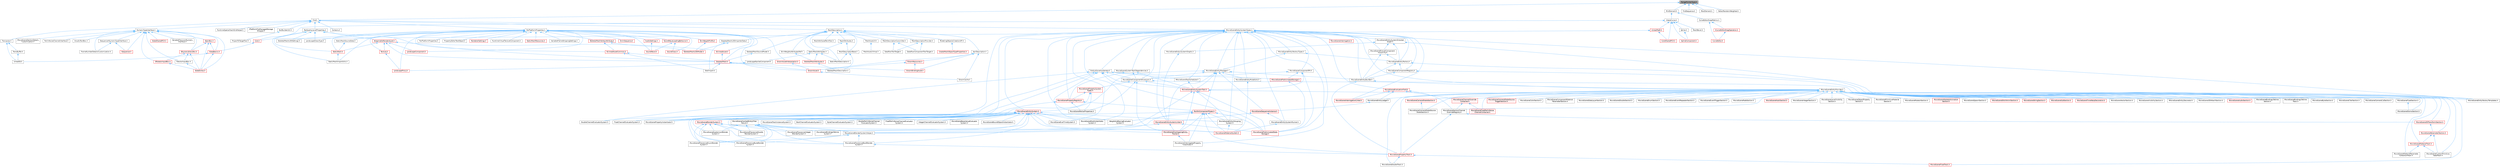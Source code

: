 digraph "RangePointerType.h"
{
 // INTERACTIVE_SVG=YES
 // LATEX_PDF_SIZE
  bgcolor="transparent";
  edge [fontname=Helvetica,fontsize=10,labelfontname=Helvetica,labelfontsize=10];
  node [fontname=Helvetica,fontsize=10,shape=box,height=0.2,width=0.4];
  Node1 [id="Node000001",label="RangePointerType.h",height=0.2,width=0.4,color="gray40", fillcolor="grey60", style="filled", fontcolor="black",tooltip=" "];
  Node1 -> Node2 [id="edge1_Node000001_Node000002",dir="back",color="steelblue1",style="solid",tooltip=" "];
  Node2 [id="Node000002",label="Find.h",height=0.2,width=0.4,color="grey40", fillcolor="white", style="filled",URL="$d2/d28/Algo_2Find_8h.html",tooltip=" "];
  Node2 -> Node3 [id="edge2_Node000002_Node000003",dir="back",color="steelblue1",style="solid",tooltip=" "];
  Node3 [id="Node000003",label="Contains.h",height=0.2,width=0.4,color="grey40", fillcolor="white", style="filled",URL="$d1/d3f/Contains_8h.html",tooltip=" "];
  Node2 -> Node4 [id="edge3_Node000002_Node000004",dir="back",color="steelblue1",style="solid",tooltip=" "];
  Node4 [id="Node000004",label="IPlatformFileManagedStorage\lWrapper.h",height=0.2,width=0.4,color="grey40", fillcolor="white", style="filled",URL="$db/d2e/IPlatformFileManagedStorageWrapper_8h.html",tooltip=" "];
  Node2 -> Node5 [id="edge4_Node000002_Node000005",dir="back",color="steelblue1",style="solid",tooltip=" "];
  Node5 [id="Node000005",label="MeshDescription.h",height=0.2,width=0.4,color="grey40", fillcolor="white", style="filled",URL="$d5/d91/MeshDescription_8h.html",tooltip=" "];
  Node5 -> Node6 [id="edge5_Node000005_Node000006",dir="back",color="steelblue1",style="solid",tooltip=" "];
  Node6 [id="Node000006",label="HairDescription.h",height=0.2,width=0.4,color="grey40", fillcolor="white", style="filled",URL="$df/d27/HairDescription_8h.html",tooltip=" "];
  Node6 -> Node7 [id="edge6_Node000006_Node000007",dir="back",color="steelblue1",style="solid",tooltip=" "];
  Node7 [id="Node000007",label="GroomAsset.h",height=0.2,width=0.4,color="red", fillcolor="#FFF0F0", style="filled",URL="$d8/df1/GroomAsset_8h.html",tooltip=" "];
  Node7 -> Node8 [id="edge7_Node000007_Node000008",dir="back",color="steelblue1",style="solid",tooltip=" "];
  Node8 [id="Node000008",label="GroomCache.h",height=0.2,width=0.4,color="grey40", fillcolor="white", style="filled",URL="$d7/d6e/GroomCache_8h.html",tooltip=" "];
  Node6 -> Node14 [id="edge8_Node000006_Node000014",dir="back",color="steelblue1",style="solid",tooltip=" "];
  Node14 [id="Node000014",label="GroomBindingAsset.h",height=0.2,width=0.4,color="red", fillcolor="#FFF0F0", style="filled",URL="$de/d26/GroomBindingAsset_8h.html",tooltip=" "];
  Node6 -> Node8 [id="edge9_Node000006_Node000008",dir="back",color="steelblue1",style="solid",tooltip=" "];
  Node6 -> Node18 [id="edge10_Node000006_Node000018",dir="back",color="steelblue1",style="solid",tooltip=" "];
  Node18 [id="Node000018",label="GroomResources.h",height=0.2,width=0.4,color="red", fillcolor="#FFF0F0", style="filled",URL="$d0/d70/GroomResources_8h.html",tooltip=" "];
  Node18 -> Node7 [id="edge11_Node000018_Node000007",dir="back",color="steelblue1",style="solid",tooltip=" "];
  Node18 -> Node14 [id="edge12_Node000018_Node000014",dir="back",color="steelblue1",style="solid",tooltip=" "];
  Node5 -> Node20 [id="edge13_Node000005_Node000020",dir="back",color="steelblue1",style="solid",tooltip=" "];
  Node20 [id="Node000020",label="MeshAttributePaintTool.h",height=0.2,width=0.4,color="grey40", fillcolor="white", style="filled",URL="$d3/d29/MeshAttributePaintTool_8h.html",tooltip=" "];
  Node5 -> Node21 [id="edge14_Node000005_Node000021",dir="back",color="steelblue1",style="solid",tooltip=" "];
  Node21 [id="Node000021",label="MeshAttributes.h",height=0.2,width=0.4,color="grey40", fillcolor="white", style="filled",URL="$d8/d64/MeshAttributes_8h.html",tooltip=" "];
  Node21 -> Node22 [id="edge15_Node000021_Node000022",dir="back",color="steelblue1",style="solid",tooltip=" "];
  Node22 [id="Node000022",label="MeshDescriptionBase.h",height=0.2,width=0.4,color="grey40", fillcolor="white", style="filled",URL="$d3/d3c/MeshDescriptionBase_8h.html",tooltip=" "];
  Node22 -> Node23 [id="edge16_Node000022_Node000023",dir="back",color="steelblue1",style="solid",tooltip=" "];
  Node23 [id="Node000023",label="SkeletalMeshDescription.h",height=0.2,width=0.4,color="grey40", fillcolor="white", style="filled",URL="$d3/d6a/SkeletalMeshDescription_8h.html",tooltip=" "];
  Node22 -> Node24 [id="edge17_Node000022_Node000024",dir="back",color="steelblue1",style="solid",tooltip=" "];
  Node24 [id="Node000024",label="StaticMeshDescription.h",height=0.2,width=0.4,color="grey40", fillcolor="white", style="filled",URL="$d5/d71/StaticMeshDescription_8h.html",tooltip=" "];
  Node21 -> Node25 [id="edge18_Node000021_Node000025",dir="back",color="steelblue1",style="solid",tooltip=" "];
  Node25 [id="Node000025",label="StaticMeshAttributes.h",height=0.2,width=0.4,color="grey40", fillcolor="white", style="filled",URL="$dd/db4/StaticMeshAttributes_8h.html",tooltip=" "];
  Node25 -> Node26 [id="edge19_Node000025_Node000026",dir="back",color="steelblue1",style="solid",tooltip=" "];
  Node26 [id="Node000026",label="LandscapeNaniteComponent.h",height=0.2,width=0.4,color="grey40", fillcolor="white", style="filled",URL="$d0/de5/LandscapeNaniteComponent_8h.html",tooltip=" "];
  Node26 -> Node27 [id="edge20_Node000026_Node000027",dir="back",color="steelblue1",style="solid",tooltip=" "];
  Node27 [id="Node000027",label="LandscapeProxy.h",height=0.2,width=0.4,color="red", fillcolor="#FFF0F0", style="filled",URL="$db/dae/LandscapeProxy_8h.html",tooltip=" "];
  Node25 -> Node37 [id="edge21_Node000025_Node000037",dir="back",color="steelblue1",style="solid",tooltip=" "];
  Node37 [id="Node000037",label="SkeletalMeshAttributes.h",height=0.2,width=0.4,color="red", fillcolor="#FFF0F0", style="filled",URL="$df/d3f/SkeletalMeshAttributes_8h.html",tooltip=" "];
  Node37 -> Node23 [id="edge22_Node000037_Node000023",dir="back",color="steelblue1",style="solid",tooltip=" "];
  Node25 -> Node24 [id="edge23_Node000025_Node000024",dir="back",color="steelblue1",style="solid",tooltip=" "];
  Node5 -> Node40 [id="edge24_Node000005_Node000040",dir="back",color="steelblue1",style="solid",tooltip=" "];
  Node40 [id="Node000040",label="MeshAutoUV.h",height=0.2,width=0.4,color="grey40", fillcolor="white", style="filled",URL="$d4/db4/MeshAutoUV_8h.html",tooltip=" "];
  Node40 -> Node41 [id="edge25_Node000040_Node000041",dir="back",color="steelblue1",style="solid",tooltip=" "];
  Node41 [id="Node000041",label="MeshAutoUVImpl.h",height=0.2,width=0.4,color="grey40", fillcolor="white", style="filled",URL="$d2/ddc/MeshAutoUVImpl_8h.html",tooltip=" "];
  Node5 -> Node22 [id="edge26_Node000005_Node000022",dir="back",color="steelblue1",style="solid",tooltip=" "];
  Node5 -> Node42 [id="edge27_Node000005_Node000042",dir="back",color="steelblue1",style="solid",tooltip=" "];
  Node42 [id="Node000042",label="MeshDescriptionCommitter.h",height=0.2,width=0.4,color="grey40", fillcolor="white", style="filled",URL="$d0/dae/MeshDescriptionCommitter_8h.html",tooltip=" "];
  Node42 -> Node43 [id="edge28_Node000042_Node000043",dir="back",color="steelblue1",style="solid",tooltip=" "];
  Node43 [id="Node000043",label="DataflowComponentToolTarget.h",height=0.2,width=0.4,color="grey40", fillcolor="white", style="filled",URL="$d4/de8/DataflowComponentToolTarget_8h.html",tooltip=" "];
  Node42 -> Node44 [id="edge29_Node000042_Node000044",dir="back",color="steelblue1",style="solid",tooltip=" "];
  Node44 [id="Node000044",label="DataflowToolTarget.h",height=0.2,width=0.4,color="grey40", fillcolor="white", style="filled",URL="$d3/dd6/DataflowToolTarget_8h.html",tooltip=" "];
  Node5 -> Node45 [id="edge30_Node000005_Node000045",dir="back",color="steelblue1",style="solid",tooltip=" "];
  Node45 [id="Node000045",label="MeshDescriptionProvider.h",height=0.2,width=0.4,color="grey40", fillcolor="white", style="filled",URL="$da/db2/MeshDescriptionProvider_8h.html",tooltip=" "];
  Node45 -> Node43 [id="edge31_Node000045_Node000043",dir="back",color="steelblue1",style="solid",tooltip=" "];
  Node45 -> Node44 [id="edge32_Node000045_Node000044",dir="back",color="steelblue1",style="solid",tooltip=" "];
  Node5 -> Node46 [id="edge33_Node000005_Node000046",dir="back",color="steelblue1",style="solid",tooltip=" "];
  Node46 [id="Node000046",label="ModelingObjectsCreationAPI.h",height=0.2,width=0.4,color="grey40", fillcolor="white", style="filled",URL="$df/d4c/ModelingObjectsCreationAPI_8h.html",tooltip=" "];
  Node46 -> Node47 [id="edge34_Node000046_Node000047",dir="back",color="steelblue1",style="solid",tooltip=" "];
  Node47 [id="Node000047",label="CreateMeshObjectTypeProperties.h",height=0.2,width=0.4,color="red", fillcolor="#FFF0F0", style="filled",URL="$d9/d04/CreateMeshObjectTypeProperties_8h.html",tooltip=" "];
  Node5 -> Node69 [id="edge35_Node000005_Node000069",dir="back",color="steelblue1",style="solid",tooltip=" "];
  Node69 [id="Node000069",label="SkeletalMeshLODImporterData.h",height=0.2,width=0.4,color="grey40", fillcolor="white", style="filled",URL="$de/dc6/SkeletalMeshLODImporterData_8h.html",tooltip=" "];
  Node69 -> Node70 [id="edge36_Node000069_Node000070",dir="back",color="steelblue1",style="solid",tooltip=" "];
  Node70 [id="Node000070",label="SkelImport.h",height=0.2,width=0.4,color="grey40", fillcolor="white", style="filled",URL="$d2/d8b/SkelImport_8h.html",tooltip=" "];
  Node69 -> Node71 [id="edge37_Node000069_Node000071",dir="back",color="steelblue1",style="solid",tooltip=" "];
  Node71 [id="Node000071",label="SkeletalMeshLODModel.h",height=0.2,width=0.4,color="red", fillcolor="#FFF0F0", style="filled",URL="$d2/d34/SkeletalMeshLODModel_8h.html",tooltip=" "];
  Node5 -> Node73 [id="edge38_Node000005_Node000073",dir="back",color="steelblue1",style="solid",tooltip=" "];
  Node73 [id="Node000073",label="SkeletalMeshSourceModel.h",height=0.2,width=0.4,color="grey40", fillcolor="white", style="filled",URL="$d0/dc6/SkeletalMeshSourceModel_8h.html",tooltip=" "];
  Node73 -> Node74 [id="edge39_Node000073_Node000074",dir="back",color="steelblue1",style="solid",tooltip=" "];
  Node74 [id="Node000074",label="SkeletalMesh.h",height=0.2,width=0.4,color="red", fillcolor="#FFF0F0", style="filled",URL="$d6/de7/SkeletalMesh_8h.html",tooltip=" "];
  Node74 -> Node7 [id="edge40_Node000074_Node000007",dir="back",color="steelblue1",style="solid",tooltip=" "];
  Node74 -> Node14 [id="edge41_Node000074_Node000014",dir="back",color="steelblue1",style="solid",tooltip=" "];
  Node74 -> Node70 [id="edge42_Node000074_Node000070",dir="back",color="steelblue1",style="solid",tooltip=" "];
  Node5 -> Node106 [id="edge43_Node000005_Node000106",dir="back",color="steelblue1",style="solid",tooltip=" "];
  Node106 [id="Node000106",label="SkinWeightsAttributesRef.h",height=0.2,width=0.4,color="grey40", fillcolor="white", style="filled",URL="$d8/dc2/SkinWeightsAttributesRef_8h.html",tooltip=" "];
  Node106 -> Node37 [id="edge44_Node000106_Node000037",dir="back",color="steelblue1",style="solid",tooltip=" "];
  Node5 -> Node25 [id="edge45_Node000005_Node000025",dir="back",color="steelblue1",style="solid",tooltip=" "];
  Node5 -> Node24 [id="edge46_Node000005_Node000024",dir="back",color="steelblue1",style="solid",tooltip=" "];
  Node2 -> Node107 [id="edge47_Node000002_Node000107",dir="back",color="steelblue1",style="solid",tooltip=" "];
  Node107 [id="Node000107",label="MovieSceneEntitySystemTypes.h",height=0.2,width=0.4,color="grey40", fillcolor="white", style="filled",URL="$da/d32/MovieSceneEntitySystemTypes_8h.html",tooltip=" "];
  Node107 -> Node108 [id="edge48_Node000107_Node000108",dir="back",color="steelblue1",style="solid",tooltip=" "];
  Node108 [id="Node000108",label="EntityAllocationIterator.h",height=0.2,width=0.4,color="grey40", fillcolor="white", style="filled",URL="$d8/d9c/EntityAllocationIterator_8h.html",tooltip=" "];
  Node108 -> Node109 [id="edge49_Node000108_Node000109",dir="back",color="steelblue1",style="solid",tooltip=" "];
  Node109 [id="Node000109",label="DoubleChannelEvaluatorSystem.h",height=0.2,width=0.4,color="grey40", fillcolor="white", style="filled",URL="$d8/d79/DoubleChannelEvaluatorSystem_8h.html",tooltip=" "];
  Node108 -> Node110 [id="edge50_Node000108_Node000110",dir="back",color="steelblue1",style="solid",tooltip=" "];
  Node110 [id="Node000110",label="FloatChannelEvaluatorSystem.h",height=0.2,width=0.4,color="grey40", fillcolor="white", style="filled",URL="$db/dba/FloatChannelEvaluatorSystem_8h.html",tooltip=" "];
  Node108 -> Node111 [id="edge51_Node000108_Node000111",dir="back",color="steelblue1",style="solid",tooltip=" "];
  Node111 [id="Node000111",label="IMovieScenePreAnimatedStorage.h",height=0.2,width=0.4,color="red", fillcolor="#FFF0F0", style="filled",URL="$db/d73/IMovieScenePreAnimatedStorage_8h.html",tooltip=" "];
  Node111 -> Node164 [id="edge52_Node000111_Node000164",dir="back",color="steelblue1",style="solid",tooltip=" "];
  Node164 [id="Node000164",label="MovieScenePreAnimatedState\lStorage.h",height=0.2,width=0.4,color="red", fillcolor="#FFF0F0", style="filled",URL="$db/d56/MovieScenePreAnimatedStateStorage_8h.html",tooltip=" "];
  Node108 -> Node209 [id="edge53_Node000108_Node000209",dir="back",color="steelblue1",style="solid",tooltip=" "];
  Node209 [id="Node000209",label="IMovieSceneTaskScheduler.h",height=0.2,width=0.4,color="grey40", fillcolor="white", style="filled",URL="$df/d36/IMovieSceneTaskScheduler_8h.html",tooltip=" "];
  Node209 -> Node210 [id="edge54_Node000209_Node000210",dir="back",color="steelblue1",style="solid",tooltip=" "];
  Node210 [id="Node000210",label="MovieSceneEntitySystemTask.h",height=0.2,width=0.4,color="red", fillcolor="#FFF0F0", style="filled",URL="$d5/dcb/MovieSceneEntitySystemTask_8h.html",tooltip=" "];
  Node210 -> Node126 [id="edge55_Node000210_Node000126",dir="back",color="steelblue1",style="solid",tooltip=" "];
  Node126 [id="Node000126",label="MovieSceneBlenderSystemHelper.h",height=0.2,width=0.4,color="grey40", fillcolor="white", style="filled",URL="$d5/d47/MovieSceneBlenderSystemHelper_8h.html",tooltip=" "];
  Node126 -> Node127 [id="edge56_Node000126_Node000127",dir="back",color="steelblue1",style="solid",tooltip=" "];
  Node127 [id="Node000127",label="MovieScenePiecewiseBoolBlender\lSystem.h",height=0.2,width=0.4,color="grey40", fillcolor="white", style="filled",URL="$d7/d27/MovieScenePiecewiseBoolBlenderSystem_8h.html",tooltip=" "];
  Node127 -> Node128 [id="edge57_Node000127_Node000128",dir="back",color="steelblue1",style="solid",tooltip=" "];
  Node128 [id="Node000128",label="MovieScenePropertyTrack.h",height=0.2,width=0.4,color="red", fillcolor="#FFF0F0", style="filled",URL="$da/d0c/MovieScenePropertyTrack_8h.html",tooltip=" "];
  Node128 -> Node137 [id="edge58_Node000128_Node000137",dir="back",color="steelblue1",style="solid",tooltip=" "];
  Node137 [id="Node000137",label="MovieSceneDoubleTrack.h",height=0.2,width=0.4,color="grey40", fillcolor="white", style="filled",URL="$de/d31/MovieSceneDoubleTrack_8h.html",tooltip=" "];
  Node128 -> Node140 [id="edge59_Node000128_Node000140",dir="back",color="steelblue1",style="solid",tooltip=" "];
  Node140 [id="Node000140",label="MovieSceneFloatTrack.h",height=0.2,width=0.4,color="red", fillcolor="#FFF0F0", style="filled",URL="$dc/d88/MovieSceneFloatTrack_8h.html",tooltip=" "];
  Node126 -> Node155 [id="edge60_Node000126_Node000155",dir="back",color="steelblue1",style="solid",tooltip=" "];
  Node155 [id="Node000155",label="MovieScenePiecewiseByteBlender\lSystem.h",height=0.2,width=0.4,color="grey40", fillcolor="white", style="filled",URL="$d7/dde/MovieScenePiecewiseByteBlenderSystem_8h.html",tooltip=" "];
  Node126 -> Node156 [id="edge61_Node000126_Node000156",dir="back",color="steelblue1",style="solid",tooltip=" "];
  Node156 [id="Node000156",label="MovieScenePiecewiseEnumBlender\lSystem.h",height=0.2,width=0.4,color="grey40", fillcolor="white", style="filled",URL="$d4/dfe/MovieScenePiecewiseEnumBlenderSystem_8h.html",tooltip=" "];
  Node210 -> Node211 [id="edge62_Node000210_Node000211",dir="back",color="steelblue1",style="solid",tooltip=" "];
  Node211 [id="Node000211",label="MovieSceneEntityFactoryTemplates.h",height=0.2,width=0.4,color="grey40", fillcolor="white", style="filled",URL="$de/df8/MovieSceneEntityFactoryTemplates_8h.html",tooltip=" "];
  Node210 -> Node212 [id="edge63_Node000210_Node000212",dir="back",color="steelblue1",style="solid",tooltip=" "];
  Node212 [id="Node000212",label="MovieSceneEntityGrouping\lSystem.h",height=0.2,width=0.4,color="grey40", fillcolor="white", style="filled",URL="$d6/dce/MovieSceneEntityGroupingSystem_8h.html",tooltip=" "];
  Node212 -> Node114 [id="edge64_Node000212_Node000114",dir="back",color="steelblue1",style="solid",tooltip=" "];
  Node114 [id="Node000114",label="MovieSceneMaterialSystem.h",height=0.2,width=0.4,color="red", fillcolor="#FFF0F0", style="filled",URL="$d2/d2f/MovieSceneMaterialSystem_8h.html",tooltip=" "];
  Node210 -> Node159 [id="edge65_Node000210_Node000159",dir="back",color="steelblue1",style="solid",tooltip=" "];
  Node159 [id="Node000159",label="MovieSceneOverlappingEntity\lTracker.h",height=0.2,width=0.4,color="red", fillcolor="#FFF0F0", style="filled",URL="$db/d41/MovieSceneOverlappingEntityTracker_8h.html",tooltip=" "];
  Node159 -> Node122 [id="edge66_Node000159_Node000122",dir="back",color="steelblue1",style="solid",tooltip=" "];
  Node122 [id="Node000122",label="MovieSceneInterrogatedProperty\lInstantiator.h",height=0.2,width=0.4,color="grey40", fillcolor="white", style="filled",URL="$df/d43/MovieSceneInterrogatedPropertyInstantiator_8h.html",tooltip=" "];
  Node210 -> Node164 [id="edge67_Node000210_Node000164",dir="back",color="steelblue1",style="solid",tooltip=" "];
  Node108 -> Node213 [id="edge68_Node000108_Node000213",dir="back",color="steelblue1",style="solid",tooltip=" "];
  Node213 [id="Node000213",label="MovieSceneComponentAccessors.h",height=0.2,width=0.4,color="grey40", fillcolor="white", style="filled",URL="$db/d67/MovieSceneComponentAccessors_8h.html",tooltip=" "];
  Node213 -> Node211 [id="edge69_Node000213_Node000211",dir="back",color="steelblue1",style="solid",tooltip=" "];
  Node213 -> Node210 [id="edge70_Node000213_Node000210",dir="back",color="steelblue1",style="solid",tooltip=" "];
  Node213 -> Node159 [id="edge71_Node000213_Node000159",dir="back",color="steelblue1",style="solid",tooltip=" "];
  Node213 -> Node214 [id="edge72_Node000213_Node000214",dir="back",color="steelblue1",style="solid",tooltip=" "];
  Node214 [id="Node000214",label="MovieScenePartialProperties.h",height=0.2,width=0.4,color="grey40", fillcolor="white", style="filled",URL="$d8/d3c/MovieScenePartialProperties_8h.html",tooltip=" "];
  Node213 -> Node215 [id="edge73_Node000213_Node000215",dir="back",color="steelblue1",style="solid",tooltip=" "];
  Node215 [id="Node000215",label="MovieScenePropertySystem\lTypes.h",height=0.2,width=0.4,color="red", fillcolor="#FFF0F0", style="filled",URL="$d2/d09/MovieScenePropertySystemTypes_8h.html",tooltip=" "];
  Node215 -> Node214 [id="edge74_Node000215_Node000214",dir="back",color="steelblue1",style="solid",tooltip=" "];
  Node215 -> Node228 [id="edge75_Node000215_Node000228",dir="back",color="steelblue1",style="solid",tooltip=" "];
  Node228 [id="Node000228",label="MovieScenePropertyRegistry.h",height=0.2,width=0.4,color="red", fillcolor="#FFF0F0", style="filled",URL="$da/d00/MovieScenePropertyRegistry_8h.html",tooltip=" "];
  Node228 -> Node217 [id="edge76_Node000228_Node000217",dir="back",color="steelblue1",style="solid",tooltip=" "];
  Node217 [id="Node000217",label="BuiltInComponentTypes.h",height=0.2,width=0.4,color="red", fillcolor="#FFF0F0", style="filled",URL="$dc/d94/BuiltInComponentTypes_8h.html",tooltip=" "];
  Node217 -> Node126 [id="edge77_Node000217_Node000126",dir="back",color="steelblue1",style="solid",tooltip=" "];
  Node217 -> Node212 [id="edge78_Node000217_Node000212",dir="back",color="steelblue1",style="solid",tooltip=" "];
  Node217 -> Node122 [id="edge79_Node000217_Node000122",dir="back",color="steelblue1",style="solid",tooltip=" "];
  Node217 -> Node114 [id="edge80_Node000217_Node000114",dir="back",color="steelblue1",style="solid",tooltip=" "];
  Node217 -> Node159 [id="edge81_Node000217_Node000159",dir="back",color="steelblue1",style="solid",tooltip=" "];
  Node217 -> Node164 [id="edge82_Node000217_Node000164",dir="back",color="steelblue1",style="solid",tooltip=" "];
  Node217 -> Node123 [id="edge83_Node000217_Node000123",dir="back",color="steelblue1",style="solid",tooltip=" "];
  Node123 [id="Node000123",label="MovieScenePropertyInstantiator.h",height=0.2,width=0.4,color="grey40", fillcolor="white", style="filled",URL="$d2/ddc/MovieScenePropertyInstantiator_8h.html",tooltip=" "];
  Node217 -> Node128 [id="edge84_Node000217_Node000128",dir="back",color="steelblue1",style="solid",tooltip=" "];
  Node217 -> Node227 [id="edge85_Node000217_Node000227",dir="back",color="steelblue1",style="solid",tooltip=" "];
  Node227 [id="Node000227",label="WeightAndEasingEvaluator\lSystem.h",height=0.2,width=0.4,color="grey40", fillcolor="white", style="filled",URL="$d0/d06/WeightAndEasingEvaluatorSystem_8h.html",tooltip=" "];
  Node228 -> Node214 [id="edge86_Node000228_Node000214",dir="back",color="steelblue1",style="solid",tooltip=" "];
  Node228 -> Node123 [id="edge87_Node000228_Node000123",dir="back",color="steelblue1",style="solid",tooltip=" "];
  Node215 -> Node231 [id="edge88_Node000215_Node000231",dir="back",color="steelblue1",style="solid",tooltip=" "];
  Node231 [id="Node000231",label="MovieSceneTrackInstanceSystem.h",height=0.2,width=0.4,color="grey40", fillcolor="white", style="filled",URL="$d4/db7/MovieSceneTrackInstanceSystem_8h.html",tooltip=" "];
  Node108 -> Node210 [id="edge89_Node000108_Node000210",dir="back",color="steelblue1",style="solid",tooltip=" "];
  Node108 -> Node164 [id="edge90_Node000108_Node000164",dir="back",color="steelblue1",style="solid",tooltip=" "];
  Node108 -> Node123 [id="edge91_Node000108_Node000123",dir="back",color="steelblue1",style="solid",tooltip=" "];
  Node108 -> Node227 [id="edge92_Node000108_Node000227",dir="back",color="steelblue1",style="solid",tooltip=" "];
  Node107 -> Node232 [id="edge93_Node000107_Node000232",dir="back",color="steelblue1",style="solid",tooltip=" "];
  Node232 [id="Node000232",label="IMovieSceneEntityProvider.h",height=0.2,width=0.4,color="grey40", fillcolor="white", style="filled",URL="$dc/de1/IMovieSceneEntityProvider_8h.html",tooltip=" "];
  Node232 -> Node233 [id="edge94_Node000232_Node000233",dir="back",color="steelblue1",style="solid",tooltip=" "];
  Node233 [id="Node000233",label="IMovieSceneEntityDecorator.h",height=0.2,width=0.4,color="grey40", fillcolor="white", style="filled",URL="$da/d36/IMovieSceneEntityDecorator_8h.html",tooltip=" "];
  Node232 -> Node234 [id="edge95_Node000232_Node000234",dir="back",color="steelblue1",style="solid",tooltip=" "];
  Node234 [id="Node000234",label="MovieScene3DAttachSection.h",height=0.2,width=0.4,color="grey40", fillcolor="white", style="filled",URL="$d4/db3/MovieScene3DAttachSection_8h.html",tooltip=" "];
  Node232 -> Node235 [id="edge96_Node000232_Node000235",dir="back",color="steelblue1",style="solid",tooltip=" "];
  Node235 [id="Node000235",label="MovieScene3DTransformSection.h",height=0.2,width=0.4,color="red", fillcolor="#FFF0F0", style="filled",URL="$de/dab/MovieScene3DTransformSection_8h.html",tooltip=" "];
  Node235 -> Node260 [id="edge97_Node000235_Node000260",dir="back",color="steelblue1",style="solid",tooltip=" "];
  Node260 [id="Node000260",label="MovieSceneParameterSection.h",height=0.2,width=0.4,color="red", fillcolor="#FFF0F0", style="filled",URL="$de/d65/MovieSceneParameterSection_8h.html",tooltip=" "];
  Node260 -> Node262 [id="edge98_Node000260_Node000262",dir="back",color="steelblue1",style="solid",tooltip=" "];
  Node262 [id="Node000262",label="MovieSceneCustomPrimitive\lDataTrack.h",height=0.2,width=0.4,color="grey40", fillcolor="white", style="filled",URL="$db/d39/MovieSceneCustomPrimitiveDataTrack_8h.html",tooltip=" "];
  Node260 -> Node263 [id="edge99_Node000260_Node000263",dir="back",color="steelblue1",style="solid",tooltip=" "];
  Node263 [id="Node000263",label="MovieSceneMaterialTrack.h",height=0.2,width=0.4,color="red", fillcolor="#FFF0F0", style="filled",URL="$d8/d92/MovieSceneMaterialTrack_8h.html",tooltip=" "];
  Node263 -> Node262 [id="edge100_Node000263_Node000262",dir="back",color="steelblue1",style="solid",tooltip=" "];
  Node263 -> Node264 [id="edge101_Node000263_Node000264",dir="back",color="steelblue1",style="solid",tooltip=" "];
  Node264 [id="Node000264",label="MovieSceneMaterialParameter\lCollectionTrack.h",height=0.2,width=0.4,color="grey40", fillcolor="white", style="filled",URL="$d7/dc8/MovieSceneMaterialParameterCollectionTrack_8h.html",tooltip=" "];
  Node232 -> Node265 [id="edge102_Node000232_Node000265",dir="back",color="steelblue1",style="solid",tooltip=" "];
  Node265 [id="Node000265",label="MovieSceneAudioSection.h",height=0.2,width=0.4,color="red", fillcolor="#FFF0F0", style="filled",URL="$da/d5f/MovieSceneAudioSection_8h.html",tooltip=" "];
  Node232 -> Node273 [id="edge103_Node000232_Node000273",dir="back",color="steelblue1",style="solid",tooltip=" "];
  Node273 [id="Node000273",label="MovieSceneBindingLifetime\lSection.h",height=0.2,width=0.4,color="grey40", fillcolor="white", style="filled",URL="$da/d3d/MovieSceneBindingLifetimeSection_8h.html",tooltip=" "];
  Node232 -> Node274 [id="edge104_Node000232_Node000274",dir="back",color="steelblue1",style="solid",tooltip=" "];
  Node274 [id="Node000274",label="MovieSceneBindingLifetime\lTrack.h",height=0.2,width=0.4,color="grey40", fillcolor="white", style="filled",URL="$d8/d77/MovieSceneBindingLifetimeTrack_8h.html",tooltip=" "];
  Node232 -> Node275 [id="edge105_Node000232_Node000275",dir="back",color="steelblue1",style="solid",tooltip=" "];
  Node275 [id="Node000275",label="MovieSceneByteSection.h",height=0.2,width=0.4,color="grey40", fillcolor="white", style="filled",URL="$da/dd4/MovieSceneByteSection_8h.html",tooltip=" "];
  Node232 -> Node276 [id="edge106_Node000232_Node000276",dir="back",color="steelblue1",style="solid",tooltip=" "];
  Node276 [id="Node000276",label="MovieSceneCVarSection.h",height=0.2,width=0.4,color="grey40", fillcolor="white", style="filled",URL="$da/de6/MovieSceneCVarSection_8h.html",tooltip=" "];
  Node232 -> Node277 [id="edge107_Node000232_Node000277",dir="back",color="steelblue1",style="solid",tooltip=" "];
  Node277 [id="Node000277",label="MovieSceneCameraCutSection.h",height=0.2,width=0.4,color="grey40", fillcolor="white", style="filled",URL="$d8/d5f/MovieSceneCameraCutSection_8h.html",tooltip=" "];
  Node232 -> Node278 [id="edge108_Node000232_Node000278",dir="back",color="steelblue1",style="solid",tooltip=" "];
  Node278 [id="Node000278",label="MovieSceneCameraShakeSection.h",height=0.2,width=0.4,color="red", fillcolor="#FFF0F0", style="filled",URL="$df/d10/MovieSceneCameraShakeSection_8h.html",tooltip=" "];
  Node278 -> Node279 [id="edge109_Node000278_Node000279",dir="back",color="steelblue1",style="solid",tooltip=" "];
  Node279 [id="Node000279",label="MovieSceneCameraShakeSource\lShakeSection.h",height=0.2,width=0.4,color="grey40", fillcolor="white", style="filled",URL="$d1/d24/MovieSceneCameraShakeSourceShakeSection_8h.html",tooltip=" "];
  Node232 -> Node279 [id="edge110_Node000232_Node000279",dir="back",color="steelblue1",style="solid",tooltip=" "];
  Node232 -> Node280 [id="edge111_Node000232_Node000280",dir="back",color="steelblue1",style="solid",tooltip=" "];
  Node280 [id="Node000280",label="MovieSceneCameraShakeSource\lTriggerSection.h",height=0.2,width=0.4,color="red", fillcolor="#FFF0F0", style="filled",URL="$d3/d5f/MovieSceneCameraShakeSourceTriggerSection_8h.html",tooltip=" "];
  Node232 -> Node281 [id="edge112_Node000232_Node000281",dir="back",color="steelblue1",style="solid",tooltip=" "];
  Node281 [id="Node000281",label="MovieSceneChannelOverride\lContainer.h",height=0.2,width=0.4,color="red", fillcolor="#FFF0F0", style="filled",URL="$d1/dd2/MovieSceneChannelOverrideContainer_8h.html",tooltip=" "];
  Node281 -> Node224 [id="edge113_Node000281_Node000224",dir="back",color="steelblue1",style="solid",tooltip=" "];
  Node224 [id="Node000224",label="MovieSceneFloatPerlinNoise\lChannelContainer.h",height=0.2,width=0.4,color="red", fillcolor="#FFF0F0", style="filled",URL="$d6/dcb/MovieSceneFloatPerlinNoiseChannelContainer_8h.html",tooltip=" "];
  Node281 -> Node284 [id="edge114_Node000281_Node000284",dir="back",color="steelblue1",style="solid",tooltip=" "];
  Node284 [id="Node000284",label="MovieSceneSectionChannel\lOverrideRegistry.h",height=0.2,width=0.4,color="grey40", fillcolor="white", style="filled",URL="$d0/d33/MovieSceneSectionChannelOverrideRegistry_8h.html",tooltip=" "];
  Node284 -> Node235 [id="edge115_Node000284_Node000235",dir="back",color="steelblue1",style="solid",tooltip=" "];
  Node284 -> Node128 [id="edge116_Node000284_Node000128",dir="back",color="steelblue1",style="solid",tooltip=" "];
  Node232 -> Node285 [id="edge117_Node000232_Node000285",dir="back",color="steelblue1",style="solid",tooltip=" "];
  Node285 [id="Node000285",label="MovieSceneColorSection.h",height=0.2,width=0.4,color="grey40", fillcolor="white", style="filled",URL="$dd/dd4/MovieSceneColorSection_8h.html",tooltip=" "];
  Node232 -> Node286 [id="edge118_Node000232_Node000286",dir="back",color="steelblue1",style="solid",tooltip=" "];
  Node286 [id="Node000286",label="MovieSceneComponentMaterial\lParameterSection.h",height=0.2,width=0.4,color="grey40", fillcolor="white", style="filled",URL="$dd/d3d/MovieSceneComponentMaterialParameterSection_8h.html",tooltip=" "];
  Node232 -> Node262 [id="edge119_Node000232_Node000262",dir="back",color="steelblue1",style="solid",tooltip=" "];
  Node232 -> Node287 [id="edge120_Node000232_Node000287",dir="back",color="steelblue1",style="solid",tooltip=" "];
  Node287 [id="Node000287",label="MovieSceneDataLayerSection.h",height=0.2,width=0.4,color="grey40", fillcolor="white", style="filled",URL="$d9/d30/MovieSceneDataLayerSection_8h.html",tooltip=" "];
  Node232 -> Node288 [id="edge121_Node000232_Node000288",dir="back",color="steelblue1",style="solid",tooltip=" "];
  Node288 [id="Node000288",label="MovieSceneDoubleSection.h",height=0.2,width=0.4,color="grey40", fillcolor="white", style="filled",URL="$d3/df4/MovieSceneDoubleSection_8h.html",tooltip=" "];
  Node232 -> Node137 [id="edge122_Node000232_Node000137",dir="back",color="steelblue1",style="solid",tooltip=" "];
  Node232 -> Node289 [id="edge123_Node000232_Node000289",dir="back",color="steelblue1",style="solid",tooltip=" "];
  Node289 [id="Node000289",label="MovieSceneEntityLedger.h",height=0.2,width=0.4,color="grey40", fillcolor="white", style="filled",URL="$d6/d4e/MovieSceneEntityLedger_8h.html",tooltip=" "];
  Node289 -> Node290 [id="edge124_Node000289_Node000290",dir="back",color="steelblue1",style="solid",tooltip=" "];
  Node290 [id="Node000290",label="MovieSceneSequenceInstance.h",height=0.2,width=0.4,color="red", fillcolor="#FFF0F0", style="filled",URL="$d1/d07/MovieSceneSequenceInstance_8h.html",tooltip=" "];
  Node290 -> Node125 [id="edge125_Node000290_Node000125",dir="back",color="steelblue1",style="solid",tooltip=" "];
  Node125 [id="Node000125",label="MovieSceneEntitySystemLinker.h",height=0.2,width=0.4,color="red", fillcolor="#FFF0F0", style="filled",URL="$d9/d16/MovieSceneEntitySystemLinker_8h.html",tooltip=" "];
  Node125 -> Node126 [id="edge126_Node000125_Node000126",dir="back",color="steelblue1",style="solid",tooltip=" "];
  Node125 -> Node159 [id="edge127_Node000125_Node000159",dir="back",color="steelblue1",style="solid",tooltip=" "];
  Node125 -> Node164 [id="edge128_Node000125_Node000164",dir="back",color="steelblue1",style="solid",tooltip=" "];
  Node290 -> Node292 [id="edge129_Node000290_Node000292",dir="back",color="steelblue1",style="solid",tooltip=" "];
  Node292 [id="Node000292",label="MovieSceneEntitySystemRunner.h",height=0.2,width=0.4,color="grey40", fillcolor="white", style="filled",URL="$d3/db8/MovieSceneEntitySystemRunner_8h.html",tooltip=" "];
  Node292 -> Node114 [id="edge130_Node000292_Node000114",dir="back",color="steelblue1",style="solid",tooltip=" "];
  Node232 -> Node311 [id="edge131_Node000232_Node000311",dir="back",color="steelblue1",style="solid",tooltip=" "];
  Node311 [id="Node000311",label="MovieSceneEnumSection.h",height=0.2,width=0.4,color="grey40", fillcolor="white", style="filled",URL="$d7/d84/MovieSceneEnumSection_8h.html",tooltip=" "];
  Node232 -> Node312 [id="edge132_Node000232_Node000312",dir="back",color="steelblue1",style="solid",tooltip=" "];
  Node312 [id="Node000312",label="MovieSceneEventRepeaterSection.h",height=0.2,width=0.4,color="grey40", fillcolor="white", style="filled",URL="$da/dbf/MovieSceneEventRepeaterSection_8h.html",tooltip=" "];
  Node232 -> Node313 [id="edge133_Node000232_Node000313",dir="back",color="steelblue1",style="solid",tooltip=" "];
  Node313 [id="Node000313",label="MovieSceneEventTriggerSection.h",height=0.2,width=0.4,color="grey40", fillcolor="white", style="filled",URL="$df/d80/MovieSceneEventTriggerSection_8h.html",tooltip=" "];
  Node232 -> Node314 [id="edge134_Node000232_Node000314",dir="back",color="steelblue1",style="solid",tooltip=" "];
  Node314 [id="Node000314",label="MovieSceneFadeSection.h",height=0.2,width=0.4,color="grey40", fillcolor="white", style="filled",URL="$d8/db8/MovieSceneFadeSection_8h.html",tooltip=" "];
  Node232 -> Node224 [id="edge135_Node000232_Node000224",dir="back",color="steelblue1",style="solid",tooltip=" "];
  Node232 -> Node315 [id="edge136_Node000232_Node000315",dir="back",color="steelblue1",style="solid",tooltip=" "];
  Node315 [id="Node000315",label="MovieSceneFloatSection.h",height=0.2,width=0.4,color="grey40", fillcolor="white", style="filled",URL="$dc/d18/MovieSceneFloatSection_8h.html",tooltip=" "];
  Node315 -> Node316 [id="edge137_Node000315_Node000316",dir="back",color="steelblue1",style="solid",tooltip=" "];
  Node316 [id="Node000316",label="MovieSceneSlomoSection.h",height=0.2,width=0.4,color="grey40", fillcolor="white", style="filled",URL="$d1/de5/MovieSceneSlomoSection_8h.html",tooltip=" "];
  Node232 -> Node140 [id="edge138_Node000232_Node000140",dir="back",color="steelblue1",style="solid",tooltip=" "];
  Node232 -> Node317 [id="edge139_Node000232_Node000317",dir="back",color="steelblue1",style="solid",tooltip=" "];
  Node317 [id="Node000317",label="MovieSceneHookSection.h",height=0.2,width=0.4,color="red", fillcolor="#FFF0F0", style="filled",URL="$d5/d6a/MovieSceneHookSection_8h.html",tooltip=" "];
  Node232 -> Node319 [id="edge140_Node000232_Node000319",dir="back",color="steelblue1",style="solid",tooltip=" "];
  Node319 [id="Node000319",label="MovieSceneIntegerSection.h",height=0.2,width=0.4,color="grey40", fillcolor="white", style="filled",URL="$d6/d5f/MovieSceneIntegerSection_8h.html",tooltip=" "];
  Node232 -> Node320 [id="edge141_Node000232_Node000320",dir="back",color="steelblue1",style="solid",tooltip=" "];
  Node320 [id="Node000320",label="MovieSceneLevelVisibility\lSection.h",height=0.2,width=0.4,color="grey40", fillcolor="white", style="filled",URL="$df/db5/MovieSceneLevelVisibilitySection_8h.html",tooltip=" "];
  Node232 -> Node264 [id="edge142_Node000232_Node000264",dir="back",color="steelblue1",style="solid",tooltip=" "];
  Node232 -> Node263 [id="edge143_Node000232_Node000263",dir="back",color="steelblue1",style="solid",tooltip=" "];
  Node232 -> Node321 [id="edge144_Node000232_Node000321",dir="back",color="steelblue1",style="solid",tooltip=" "];
  Node321 [id="Node000321",label="MovieSceneObjectProperty\lSection.h",height=0.2,width=0.4,color="grey40", fillcolor="white", style="filled",URL="$d4/d31/MovieSceneObjectPropertySection_8h.html",tooltip=" "];
  Node232 -> Node260 [id="edge145_Node000232_Node000260",dir="back",color="steelblue1",style="solid",tooltip=" "];
  Node232 -> Node322 [id="edge146_Node000232_Node000322",dir="back",color="steelblue1",style="solid",tooltip=" "];
  Node322 [id="Node000322",label="MovieScenePrimitiveMaterial\lSection.h",height=0.2,width=0.4,color="grey40", fillcolor="white", style="filled",URL="$d1/d77/MovieScenePrimitiveMaterialSection_8h.html",tooltip=" "];
  Node232 -> Node128 [id="edge147_Node000232_Node000128",dir="back",color="steelblue1",style="solid",tooltip=" "];
  Node232 -> Node323 [id="edge148_Node000232_Node000323",dir="back",color="steelblue1",style="solid",tooltip=" "];
  Node323 [id="Node000323",label="MovieSceneRotatorSection.h",height=0.2,width=0.4,color="grey40", fillcolor="white", style="filled",URL="$d0/d8d/MovieSceneRotatorSection_8h.html",tooltip=" "];
  Node232 -> Node284 [id="edge149_Node000232_Node000284",dir="back",color="steelblue1",style="solid",tooltip=" "];
  Node232 -> Node324 [id="edge150_Node000232_Node000324",dir="back",color="steelblue1",style="solid",tooltip=" "];
  Node324 [id="Node000324",label="MovieSceneSkeletalAnimation\lSection.h",height=0.2,width=0.4,color="red", fillcolor="#FFF0F0", style="filled",URL="$de/d52/MovieSceneSkeletalAnimationSection_8h.html",tooltip=" "];
  Node232 -> Node316 [id="edge151_Node000232_Node000316",dir="back",color="steelblue1",style="solid",tooltip=" "];
  Node232 -> Node326 [id="edge152_Node000232_Node000326",dir="back",color="steelblue1",style="solid",tooltip=" "];
  Node326 [id="Node000326",label="MovieSceneSpawnSection.h",height=0.2,width=0.4,color="grey40", fillcolor="white", style="filled",URL="$df/d38/MovieSceneSpawnSection_8h.html",tooltip=" "];
  Node232 -> Node327 [id="edge153_Node000232_Node000327",dir="back",color="steelblue1",style="solid",tooltip=" "];
  Node327 [id="Node000327",label="MovieSceneStitchAnimSection.h",height=0.2,width=0.4,color="red", fillcolor="#FFF0F0", style="filled",URL="$de/d74/MovieSceneStitchAnimSection_8h.html",tooltip=" "];
  Node232 -> Node330 [id="edge154_Node000232_Node000330",dir="back",color="steelblue1",style="solid",tooltip=" "];
  Node330 [id="Node000330",label="MovieSceneStringSection.h",height=0.2,width=0.4,color="red", fillcolor="#FFF0F0", style="filled",URL="$d4/d3d/MovieSceneStringSection_8h.html",tooltip=" "];
  Node232 -> Node332 [id="edge155_Node000232_Node000332",dir="back",color="steelblue1",style="solid",tooltip=" "];
  Node332 [id="Node000332",label="MovieSceneSubSection.h",height=0.2,width=0.4,color="red", fillcolor="#FFF0F0", style="filled",URL="$dd/d38/MovieSceneSubSection_8h.html",tooltip=" "];
  Node232 -> Node336 [id="edge156_Node000232_Node000336",dir="back",color="steelblue1",style="solid",tooltip=" "];
  Node336 [id="Node000336",label="MovieSceneTimeWarpDecoration.h",height=0.2,width=0.4,color="red", fillcolor="#FFF0F0", style="filled",URL="$d2/da7/MovieSceneTimeWarpDecoration_8h.html",tooltip=" "];
  Node232 -> Node340 [id="edge157_Node000232_Node000340",dir="back",color="steelblue1",style="solid",tooltip=" "];
  Node340 [id="Node000340",label="MovieSceneVectorSection.h",height=0.2,width=0.4,color="grey40", fillcolor="white", style="filled",URL="$d6/d29/MovieSceneVectorSection_8h.html",tooltip=" "];
  Node232 -> Node341 [id="edge158_Node000232_Node000341",dir="back",color="steelblue1",style="solid",tooltip=" "];
  Node341 [id="Node000341",label="MovieSceneVisibilitySection.h",height=0.2,width=0.4,color="grey40", fillcolor="white", style="filled",URL="$d2/dfe/MovieSceneVisibilitySection_8h.html",tooltip=" "];
  Node107 -> Node209 [id="edge159_Node000107_Node000209",dir="back",color="steelblue1",style="solid",tooltip=" "];
  Node107 -> Node342 [id="edge160_Node000107_Node000342",dir="back",color="steelblue1",style="solid",tooltip=" "];
  Node342 [id="Node000342",label="MovieSceneCachedEntityFilter\lResult.h",height=0.2,width=0.4,color="grey40", fillcolor="white", style="filled",URL="$dc/dd1/MovieSceneCachedEntityFilterResult_8h.html",tooltip=" "];
  Node342 -> Node343 [id="edge161_Node000342_Node000343",dir="back",color="steelblue1",style="solid",tooltip=" "];
  Node343 [id="Node000343",label="MovieSceneBindingLifetime\lSystem.h",height=0.2,width=0.4,color="grey40", fillcolor="white", style="filled",URL="$dd/d01/MovieSceneBindingLifetimeSystem_8h.html",tooltip=" "];
  Node342 -> Node126 [id="edge162_Node000342_Node000126",dir="back",color="steelblue1",style="solid",tooltip=" "];
  Node342 -> Node114 [id="edge163_Node000342_Node000114",dir="back",color="steelblue1",style="solid",tooltip=" "];
  Node342 -> Node127 [id="edge164_Node000342_Node000127",dir="back",color="steelblue1",style="solid",tooltip=" "];
  Node342 -> Node155 [id="edge165_Node000342_Node000155",dir="back",color="steelblue1",style="solid",tooltip=" "];
  Node342 -> Node344 [id="edge166_Node000342_Node000344",dir="back",color="steelblue1",style="solid",tooltip=" "];
  Node344 [id="Node000344",label="MovieScenePiecewiseDouble\lBlenderSystem.h",height=0.2,width=0.4,color="grey40", fillcolor="white", style="filled",URL="$d7/d54/MovieScenePiecewiseDoubleBlenderSystem_8h.html",tooltip=" "];
  Node342 -> Node156 [id="edge167_Node000342_Node000156",dir="back",color="steelblue1",style="solid",tooltip=" "];
  Node342 -> Node345 [id="edge168_Node000342_Node000345",dir="back",color="steelblue1",style="solid",tooltip=" "];
  Node345 [id="Node000345",label="MovieScenePiecewiseInteger\lBlenderSystem.h",height=0.2,width=0.4,color="grey40", fillcolor="white", style="filled",URL="$dc/df8/MovieScenePiecewiseIntegerBlenderSystem_8h.html",tooltip=" "];
  Node342 -> Node346 [id="edge169_Node000342_Node000346",dir="back",color="steelblue1",style="solid",tooltip=" "];
  Node346 [id="Node000346",label="MovieSceneQuaternionBlender\lSystem.h",height=0.2,width=0.4,color="grey40", fillcolor="white", style="filled",URL="$d8/d90/MovieSceneQuaternionBlenderSystem_8h.html",tooltip=" "];
  Node107 -> Node213 [id="edge170_Node000107_Node000213",dir="back",color="steelblue1",style="solid",tooltip=" "];
  Node107 -> Node347 [id="edge171_Node000107_Node000347",dir="back",color="steelblue1",style="solid",tooltip=" "];
  Node347 [id="Node000347",label="MovieSceneComponentPtr.h",height=0.2,width=0.4,color="grey40", fillcolor="white", style="filled",URL="$d1/d24/MovieSceneComponentPtr_8h.html",tooltip=" "];
  Node347 -> Node111 [id="edge172_Node000347_Node000111",dir="back",color="steelblue1",style="solid",tooltip=" "];
  Node347 -> Node213 [id="edge173_Node000347_Node000213",dir="back",color="steelblue1",style="solid",tooltip=" "];
  Node347 -> Node210 [id="edge174_Node000347_Node000210",dir="back",color="steelblue1",style="solid",tooltip=" "];
  Node347 -> Node164 [id="edge175_Node000347_Node000164",dir="back",color="steelblue1",style="solid",tooltip=" "];
  Node107 -> Node348 [id="edge176_Node000107_Node000348",dir="back",color="steelblue1",style="solid",tooltip=" "];
  Node348 [id="Node000348",label="MovieSceneComponentRegistry.h",height=0.2,width=0.4,color="grey40", fillcolor="white", style="filled",URL="$d4/d55/MovieSceneComponentRegistry_8h.html",tooltip=" "];
  Node348 -> Node349 [id="edge177_Node000348_Node000349",dir="back",color="steelblue1",style="solid",tooltip=" "];
  Node349 [id="Node000349",label="MovieSceneEntityBuilder.h",height=0.2,width=0.4,color="grey40", fillcolor="white", style="filled",URL="$d4/df8/MovieSceneEntityBuilder_8h.html",tooltip=" "];
  Node349 -> Node232 [id="edge178_Node000349_Node000232",dir="back",color="steelblue1",style="solid",tooltip=" "];
  Node349 -> Node128 [id="edge179_Node000349_Node000128",dir="back",color="steelblue1",style="solid",tooltip=" "];
  Node348 -> Node211 [id="edge180_Node000348_Node000211",dir="back",color="steelblue1",style="solid",tooltip=" "];
  Node107 -> Node349 [id="edge181_Node000107_Node000349",dir="back",color="steelblue1",style="solid",tooltip=" "];
  Node107 -> Node350 [id="edge182_Node000107_Node000350",dir="back",color="steelblue1",style="solid",tooltip=" "];
  Node350 [id="Node000350",label="MovieSceneEntityFactory.h",height=0.2,width=0.4,color="grey40", fillcolor="white", style="filled",URL="$d1/ddb/MovieSceneEntityFactory_8h.html",tooltip=" "];
  Node350 -> Node348 [id="edge183_Node000350_Node000348",dir="back",color="steelblue1",style="solid",tooltip=" "];
  Node350 -> Node349 [id="edge184_Node000350_Node000349",dir="back",color="steelblue1",style="solid",tooltip=" "];
  Node350 -> Node211 [id="edge185_Node000350_Node000211",dir="back",color="steelblue1",style="solid",tooltip=" "];
  Node107 -> Node211 [id="edge186_Node000107_Node000211",dir="back",color="steelblue1",style="solid",tooltip=" "];
  Node107 -> Node351 [id="edge187_Node000107_Node000351",dir="back",color="steelblue1",style="solid",tooltip=" "];
  Node351 [id="Node000351",label="MovieSceneEntityFactoryTypes.h",height=0.2,width=0.4,color="grey40", fillcolor="white", style="filled",URL="$da/d38/MovieSceneEntityFactoryTypes_8h.html",tooltip=" "];
  Node351 -> Node350 [id="edge188_Node000351_Node000350",dir="back",color="steelblue1",style="solid",tooltip=" "];
  Node351 -> Node352 [id="edge189_Node000351_Node000352",dir="back",color="steelblue1",style="solid",tooltip=" "];
  Node352 [id="Node000352",label="MovieSceneEntityManager.h",height=0.2,width=0.4,color="grey40", fillcolor="white", style="filled",URL="$d5/d5b/MovieSceneEntityManager_8h.html",tooltip=" "];
  Node352 -> Node217 [id="edge190_Node000352_Node000217",dir="back",color="steelblue1",style="solid",tooltip=" "];
  Node352 -> Node213 [id="edge191_Node000352_Node000213",dir="back",color="steelblue1",style="solid",tooltip=" "];
  Node352 -> Node349 [id="edge192_Node000352_Node000349",dir="back",color="steelblue1",style="solid",tooltip=" "];
  Node352 -> Node353 [id="edge193_Node000352_Node000353",dir="back",color="steelblue1",style="solid",tooltip=" "];
  Node353 [id="Node000353",label="MovieSceneEntityMutations.h",height=0.2,width=0.4,color="grey40", fillcolor="white", style="filled",URL="$d1/da2/MovieSceneEntityMutations_8h.html",tooltip=" "];
  Node353 -> Node114 [id="edge194_Node000353_Node000114",dir="back",color="steelblue1",style="solid",tooltip=" "];
  Node352 -> Node354 [id="edge195_Node000352_Node000354",dir="back",color="steelblue1",style="solid",tooltip=" "];
  Node354 [id="Node000354",label="MovieSceneEntitySystem.h",height=0.2,width=0.4,color="red", fillcolor="#FFF0F0", style="filled",URL="$dd/d4b/MovieSceneEntitySystem_8h.html",tooltip=" "];
  Node354 -> Node355 [id="edge196_Node000354_Node000355",dir="back",color="steelblue1",style="solid",tooltip=" "];
  Node355 [id="Node000355",label="BoolChannelEvaluatorSystem.h",height=0.2,width=0.4,color="grey40", fillcolor="white", style="filled",URL="$d2/dac/BoolChannelEvaluatorSystem_8h.html",tooltip=" "];
  Node354 -> Node356 [id="edge197_Node000354_Node000356",dir="back",color="steelblue1",style="solid",tooltip=" "];
  Node356 [id="Node000356",label="ByteChannelEvaluatorSystem.h",height=0.2,width=0.4,color="grey40", fillcolor="white", style="filled",URL="$d5/dd5/ByteChannelEvaluatorSystem_8h.html",tooltip=" "];
  Node354 -> Node109 [id="edge198_Node000354_Node000109",dir="back",color="steelblue1",style="solid",tooltip=" "];
  Node354 -> Node357 [id="edge199_Node000354_Node000357",dir="back",color="steelblue1",style="solid",tooltip=" "];
  Node357 [id="Node000357",label="DoublePerlinNoiseChannel\lEvaluatorSystem.h",height=0.2,width=0.4,color="grey40", fillcolor="white", style="filled",URL="$d8/d5f/DoublePerlinNoiseChannelEvaluatorSystem_8h.html",tooltip=" "];
  Node354 -> Node110 [id="edge200_Node000354_Node000110",dir="back",color="steelblue1",style="solid",tooltip=" "];
  Node354 -> Node358 [id="edge201_Node000354_Node000358",dir="back",color="steelblue1",style="solid",tooltip=" "];
  Node358 [id="Node000358",label="FloatPerlinNoiseChannelEvaluator\lSystem.h",height=0.2,width=0.4,color="grey40", fillcolor="white", style="filled",URL="$d0/d11/FloatPerlinNoiseChannelEvaluatorSystem_8h.html",tooltip=" "];
  Node354 -> Node359 [id="edge202_Node000354_Node000359",dir="back",color="steelblue1",style="solid",tooltip=" "];
  Node359 [id="Node000359",label="IntegerChannelEvaluatorSystem.h",height=0.2,width=0.4,color="grey40", fillcolor="white", style="filled",URL="$da/d31/IntegerChannelEvaluatorSystem_8h.html",tooltip=" "];
  Node354 -> Node360 [id="edge203_Node000354_Node000360",dir="back",color="steelblue1",style="solid",tooltip=" "];
  Node360 [id="Node000360",label="MovieSceneBaseValueEvaluator\lSystem.h",height=0.2,width=0.4,color="grey40", fillcolor="white", style="filled",URL="$d6/dd9/MovieSceneBaseValueEvaluatorSystem_8h.html",tooltip=" "];
  Node354 -> Node343 [id="edge204_Node000354_Node000343",dir="back",color="steelblue1",style="solid",tooltip=" "];
  Node354 -> Node361 [id="edge205_Node000354_Node000361",dir="back",color="steelblue1",style="solid",tooltip=" "];
  Node361 [id="Node000361",label="MovieSceneBlenderSystem.h",height=0.2,width=0.4,color="red", fillcolor="#FFF0F0", style="filled",URL="$d6/d7b/MovieSceneBlenderSystem_8h.html",tooltip=" "];
  Node361 -> Node126 [id="edge206_Node000361_Node000126",dir="back",color="steelblue1",style="solid",tooltip=" "];
  Node361 -> Node127 [id="edge207_Node000361_Node000127",dir="back",color="steelblue1",style="solid",tooltip=" "];
  Node361 -> Node155 [id="edge208_Node000361_Node000155",dir="back",color="steelblue1",style="solid",tooltip=" "];
  Node361 -> Node344 [id="edge209_Node000361_Node000344",dir="back",color="steelblue1",style="solid",tooltip=" "];
  Node361 -> Node156 [id="edge210_Node000361_Node000156",dir="back",color="steelblue1",style="solid",tooltip=" "];
  Node361 -> Node345 [id="edge211_Node000361_Node000345",dir="back",color="steelblue1",style="solid",tooltip=" "];
  Node361 -> Node346 [id="edge212_Node000361_Node000346",dir="back",color="steelblue1",style="solid",tooltip=" "];
  Node354 -> Node295 [id="edge213_Node000354_Node000295",dir="back",color="steelblue1",style="solid",tooltip=" "];
  Node295 [id="Node000295",label="MovieSceneBoundObjectInstantiator.h",height=0.2,width=0.4,color="grey40", fillcolor="white", style="filled",URL="$d2/d08/MovieSceneBoundObjectInstantiator_8h.html",tooltip=" "];
  Node354 -> Node212 [id="edge214_Node000354_Node000212",dir="back",color="steelblue1",style="solid",tooltip=" "];
  Node354 -> Node364 [id="edge215_Node000354_Node000364",dir="back",color="steelblue1",style="solid",tooltip=" "];
  Node364 [id="Node000364",label="MovieSceneEvalTimeSystem.h",height=0.2,width=0.4,color="grey40", fillcolor="white", style="filled",URL="$de/da7/MovieSceneEvalTimeSystem_8h.html",tooltip=" "];
  Node354 -> Node114 [id="edge216_Node000354_Node000114",dir="back",color="steelblue1",style="solid",tooltip=" "];
  Node354 -> Node159 [id="edge217_Node000354_Node000159",dir="back",color="steelblue1",style="solid",tooltip=" "];
  Node354 -> Node127 [id="edge218_Node000354_Node000127",dir="back",color="steelblue1",style="solid",tooltip=" "];
  Node354 -> Node155 [id="edge219_Node000354_Node000155",dir="back",color="steelblue1",style="solid",tooltip=" "];
  Node354 -> Node344 [id="edge220_Node000354_Node000344",dir="back",color="steelblue1",style="solid",tooltip=" "];
  Node354 -> Node156 [id="edge221_Node000354_Node000156",dir="back",color="steelblue1",style="solid",tooltip=" "];
  Node354 -> Node345 [id="edge222_Node000354_Node000345",dir="back",color="steelblue1",style="solid",tooltip=" "];
  Node354 -> Node123 [id="edge223_Node000354_Node000123",dir="back",color="steelblue1",style="solid",tooltip=" "];
  Node354 -> Node346 [id="edge224_Node000354_Node000346",dir="back",color="steelblue1",style="solid",tooltip=" "];
  Node354 -> Node300 [id="edge225_Node000354_Node000300",dir="back",color="steelblue1",style="solid",tooltip=" "];
  Node300 [id="Node000300",label="MovieSceneRootInstantiator\lSystem.h",height=0.2,width=0.4,color="grey40", fillcolor="white", style="filled",URL="$dc/d52/MovieSceneRootInstantiatorSystem_8h.html",tooltip=" "];
  Node354 -> Node231 [id="edge226_Node000354_Node000231",dir="back",color="steelblue1",style="solid",tooltip=" "];
  Node354 -> Node227 [id="edge227_Node000354_Node000227",dir="back",color="steelblue1",style="solid",tooltip=" "];
  Node352 -> Node125 [id="edge228_Node000352_Node000125",dir="back",color="steelblue1",style="solid",tooltip=" "];
  Node352 -> Node210 [id="edge229_Node000352_Node000210",dir="back",color="steelblue1",style="solid",tooltip=" "];
  Node352 -> Node290 [id="edge230_Node000352_Node000290",dir="back",color="steelblue1",style="solid",tooltip=" "];
  Node107 -> Node212 [id="edge231_Node000107_Node000212",dir="back",color="steelblue1",style="solid",tooltip=" "];
  Node107 -> Node352 [id="edge232_Node000107_Node000352",dir="back",color="steelblue1",style="solid",tooltip=" "];
  Node107 -> Node353 [id="edge233_Node000107_Node000353",dir="back",color="steelblue1",style="solid",tooltip=" "];
  Node107 -> Node354 [id="edge234_Node000107_Node000354",dir="back",color="steelblue1",style="solid",tooltip=" "];
  Node107 -> Node373 [id="edge235_Node000107_Node000373",dir="back",color="steelblue1",style="solid",tooltip=" "];
  Node373 [id="Node000373",label="MovieSceneEntitySystemDirected\lGraph.h",height=0.2,width=0.4,color="grey40", fillcolor="white", style="filled",URL="$d7/dd9/MovieSceneEntitySystemDirectedGraph_8h.html",tooltip=" "];
  Node373 -> Node350 [id="edge236_Node000373_Node000350",dir="back",color="steelblue1",style="solid",tooltip=" "];
  Node373 -> Node211 [id="edge237_Node000373_Node000211",dir="back",color="steelblue1",style="solid",tooltip=" "];
  Node373 -> Node374 [id="edge238_Node000373_Node000374",dir="back",color="steelblue1",style="solid",tooltip=" "];
  Node374 [id="Node000374",label="MovieSceneEntitySystemGraphs.h",height=0.2,width=0.4,color="grey40", fillcolor="white", style="filled",URL="$dd/ded/MovieSceneEntitySystemGraphs_8h.html",tooltip=" "];
  Node374 -> Node125 [id="edge239_Node000374_Node000125",dir="back",color="steelblue1",style="solid",tooltip=" "];
  Node373 -> Node375 [id="edge240_Node000373_Node000375",dir="back",color="steelblue1",style="solid",tooltip=" "];
  Node375 [id="Node000375",label="MovieSceneMutualComponent\lInclusivity.h",height=0.2,width=0.4,color="grey40", fillcolor="white", style="filled",URL="$d7/d19/MovieSceneMutualComponentInclusivity_8h.html",tooltip=" "];
  Node375 -> Node349 [id="edge241_Node000375_Node000349",dir="back",color="steelblue1",style="solid",tooltip=" "];
  Node375 -> Node350 [id="edge242_Node000375_Node000350",dir="back",color="steelblue1",style="solid",tooltip=" "];
  Node107 -> Node374 [id="edge243_Node000107_Node000374",dir="back",color="steelblue1",style="solid",tooltip=" "];
  Node107 -> Node125 [id="edge244_Node000107_Node000125",dir="back",color="steelblue1",style="solid",tooltip=" "];
  Node107 -> Node292 [id="edge245_Node000107_Node000292",dir="back",color="steelblue1",style="solid",tooltip=" "];
  Node107 -> Node364 [id="edge246_Node000107_Node000364",dir="back",color="steelblue1",style="solid",tooltip=" "];
  Node107 -> Node376 [id="edge247_Node000107_Node000376",dir="back",color="steelblue1",style="solid",tooltip=" "];
  Node376 [id="Node000376",label="MovieSceneEvaluationField.h",height=0.2,width=0.4,color="red", fillcolor="#FFF0F0", style="filled",URL="$d6/d5d/MovieSceneEvaluationField_8h.html",tooltip=" "];
  Node376 -> Node281 [id="edge248_Node000376_Node000281",dir="back",color="steelblue1",style="solid",tooltip=" "];
  Node376 -> Node289 [id="edge249_Node000376_Node000289",dir="back",color="steelblue1",style="solid",tooltip=" "];
  Node376 -> Node225 [id="edge250_Node000376_Node000225",dir="back",color="steelblue1",style="solid",tooltip=" "];
  Node225 [id="Node000225",label="MovieSceneInterrogationLinker.h",height=0.2,width=0.4,color="red", fillcolor="#FFF0F0", style="filled",URL="$d9/d6a/MovieSceneInterrogationLinker_8h.html",tooltip=" "];
  Node376 -> Node284 [id="edge251_Node000376_Node000284",dir="back",color="steelblue1",style="solid",tooltip=" "];
  Node107 -> Node122 [id="edge252_Node000107_Node000122",dir="back",color="steelblue1",style="solid",tooltip=" "];
  Node107 -> Node459 [id="edge253_Node000107_Node000459",dir="back",color="steelblue1",style="solid",tooltip=" "];
  Node459 [id="Node000459",label="MovieSceneInterrogation.h",height=0.2,width=0.4,color="red", fillcolor="#FFF0F0", style="filled",URL="$d5/d49/MovieSceneInterrogation_8h.html",tooltip=" "];
  Node107 -> Node225 [id="edge254_Node000107_Node000225",dir="back",color="steelblue1",style="solid",tooltip=" "];
  Node107 -> Node375 [id="edge255_Node000107_Node000375",dir="back",color="steelblue1",style="solid",tooltip=" "];
  Node107 -> Node214 [id="edge256_Node000107_Node000214",dir="back",color="steelblue1",style="solid",tooltip=" "];
  Node107 -> Node164 [id="edge257_Node000107_Node000164",dir="back",color="steelblue1",style="solid",tooltip=" "];
  Node107 -> Node228 [id="edge258_Node000107_Node000228",dir="back",color="steelblue1",style="solid",tooltip=" "];
  Node107 -> Node300 [id="edge259_Node000107_Node000300",dir="back",color="steelblue1",style="solid",tooltip=" "];
  Node107 -> Node461 [id="edge260_Node000107_Node000461",dir="back",color="steelblue1",style="solid",tooltip=" "];
  Node461 [id="Node000461",label="MovieSceneSystemTaskDependencies.h",height=0.2,width=0.4,color="grey40", fillcolor="white", style="filled",URL="$d5/d2b/MovieSceneSystemTaskDependencies_8h.html",tooltip=" "];
  Node461 -> Node213 [id="edge261_Node000461_Node000213",dir="back",color="steelblue1",style="solid",tooltip=" "];
  Node461 -> Node210 [id="edge262_Node000461_Node000210",dir="back",color="steelblue1",style="solid",tooltip=" "];
  Node461 -> Node228 [id="edge263_Node000461_Node000228",dir="back",color="steelblue1",style="solid",tooltip=" "];
  Node107 -> Node231 [id="edge264_Node000107_Node000231",dir="back",color="steelblue1",style="solid",tooltip=" "];
  Node2 -> Node462 [id="edge265_Node000002_Node000462",dir="back",color="steelblue1",style="solid",tooltip=" "];
  Node462 [id="Node000462",label="NumericTypeInterface.h",height=0.2,width=0.4,color="grey40", fillcolor="white", style="filled",URL="$d8/dc9/NumericTypeInterface_8h.html",tooltip=" "];
  Node462 -> Node463 [id="edge266_Node000462_Node000463",dir="back",color="steelblue1",style="solid",tooltip=" "];
  Node463 [id="Node000463",label="FrameNumberDetailsCustomization.h",height=0.2,width=0.4,color="grey40", fillcolor="white", style="filled",URL="$df/db2/FrameNumberDetailsCustomization_8h.html",tooltip=" "];
  Node462 -> Node388 [id="edge267_Node000462_Node000388",dir="back",color="steelblue1",style="solid",tooltip=" "];
  Node388 [id="Node000388",label="ISequencer.h",height=0.2,width=0.4,color="red", fillcolor="#FFF0F0", style="filled",URL="$d7/d1d/ISequencer_8h.html",tooltip=" "];
  Node462 -> Node464 [id="edge268_Node000462_Node000464",dir="back",color="steelblue1",style="solid",tooltip=" "];
  Node464 [id="Node000464",label="ISequencerNumericTypeInterface.h",height=0.2,width=0.4,color="grey40", fillcolor="white", style="filled",URL="$db/df1/ISequencerNumericTypeInterface_8h.html",tooltip=" "];
  Node464 -> Node463 [id="edge269_Node000464_Node000463",dir="back",color="steelblue1",style="solid",tooltip=" "];
  Node464 -> Node388 [id="edge270_Node000464_Node000388",dir="back",color="steelblue1",style="solid",tooltip=" "];
  Node462 -> Node465 [id="edge271_Node000462_Node000465",dir="back",color="steelblue1",style="solid",tooltip=" "];
  Node465 [id="Node000465",label="MovieSceneSectionDetails\lCustomization.h",height=0.2,width=0.4,color="grey40", fillcolor="white", style="filled",URL="$d3/de7/MovieSceneSectionDetailsCustomization_8h.html",tooltip=" "];
  Node462 -> Node466 [id="edge272_Node000462_Node000466",dir="back",color="steelblue1",style="solid",tooltip=" "];
  Node466 [id="Node000466",label="PerlinNoiseChannelInterface.h",height=0.2,width=0.4,color="grey40", fillcolor="white", style="filled",URL="$d5/dc1/PerlinNoiseChannelInterface_8h.html",tooltip=" "];
  Node462 -> Node467 [id="edge273_Node000462_Node000467",dir="back",color="steelblue1",style="solid",tooltip=" "];
  Node467 [id="Node000467",label="SAudioTextBox.h",height=0.2,width=0.4,color="grey40", fillcolor="white", style="filled",URL="$da/da3/SAudioTextBox_8h.html",tooltip=" "];
  Node462 -> Node468 [id="edge274_Node000462_Node000468",dir="back",color="steelblue1",style="solid",tooltip=" "];
  Node468 [id="Node000468",label="SNumericEntryBox.h",height=0.2,width=0.4,color="red", fillcolor="#FFF0F0", style="filled",URL="$d8/d1a/SNumericEntryBox_8h.html",tooltip=" "];
  Node468 -> Node475 [id="edge275_Node000468_Node000475",dir="back",color="steelblue1",style="solid",tooltip=" "];
  Node475 [id="Node000475",label="SRotatorInputBox.h",height=0.2,width=0.4,color="red", fillcolor="#FFF0F0", style="filled",URL="$de/dd2/SRotatorInputBox_8h.html",tooltip=" "];
  Node475 -> Node477 [id="edge276_Node000475_Node000477",dir="back",color="steelblue1",style="solid",tooltip=" "];
  Node477 [id="Node000477",label="SlateExtras.h",height=0.2,width=0.4,color="red", fillcolor="#FFF0F0", style="filled",URL="$d8/dec/SlateExtras_8h.html",tooltip=" "];
  Node468 -> Node486 [id="edge277_Node000468_Node000486",dir="back",color="steelblue1",style="solid",tooltip=" "];
  Node486 [id="Node000486",label="SVectorInputBox.h",height=0.2,width=0.4,color="grey40", fillcolor="white", style="filled",URL="$df/d44/SVectorInputBox_8h.html",tooltip=" "];
  Node486 -> Node477 [id="edge278_Node000486_Node000477",dir="back",color="steelblue1",style="solid",tooltip=" "];
  Node468 -> Node477 [id="edge279_Node000468_Node000477",dir="back",color="steelblue1",style="solid",tooltip=" "];
  Node462 -> Node475 [id="edge280_Node000462_Node000475",dir="back",color="steelblue1",style="solid",tooltip=" "];
  Node462 -> Node490 [id="edge281_Node000462_Node000490",dir="back",color="steelblue1",style="solid",tooltip=" "];
  Node490 [id="Node000490",label="SSpinBox.h",height=0.2,width=0.4,color="red", fillcolor="#FFF0F0", style="filled",URL="$d5/da5/SSpinBox_8h.html",tooltip=" "];
  Node490 -> Node468 [id="edge282_Node000490_Node000468",dir="back",color="steelblue1",style="solid",tooltip=" "];
  Node490 -> Node492 [id="edge283_Node000490_Node000492",dir="back",color="steelblue1",style="solid",tooltip=" "];
  Node492 [id="Node000492",label="SlateBasics.h",height=0.2,width=0.4,color="red", fillcolor="#FFF0F0", style="filled",URL="$da/d2f/SlateBasics_8h.html",tooltip=" "];
  Node492 -> Node477 [id="edge284_Node000492_Node000477",dir="back",color="steelblue1",style="solid",tooltip=" "];
  Node492 -> Node80 [id="edge285_Node000492_Node000080",dir="back",color="steelblue1",style="solid",tooltip=" "];
  Node80 [id="Node000080",label="UnrealEd.h",height=0.2,width=0.4,color="grey40", fillcolor="white", style="filled",URL="$d2/d5f/UnrealEd_8h.html",tooltip=" "];
  Node490 -> Node477 [id="edge286_Node000490_Node000477",dir="back",color="steelblue1",style="solid",tooltip=" "];
  Node462 -> Node486 [id="edge287_Node000462_Node000486",dir="back",color="steelblue1",style="solid",tooltip=" "];
  Node462 -> Node492 [id="edge288_Node000462_Node000492",dir="back",color="steelblue1",style="solid",tooltip=" "];
  Node462 -> Node477 [id="edge289_Node000462_Node000477",dir="back",color="steelblue1",style="solid",tooltip=" "];
  Node462 -> Node493 [id="edge290_Node000462_Node000493",dir="back",color="steelblue1",style="solid",tooltip=" "];
  Node493 [id="Node000493",label="SlateSharedPCH.h",height=0.2,width=0.4,color="red", fillcolor="#FFF0F0", style="filled",URL="$d1/dfc/SlateSharedPCH_8h.html",tooltip=" "];
  Node462 -> Node494 [id="edge291_Node000462_Node000494",dir="back",color="steelblue1",style="solid",tooltip=" "];
  Node494 [id="Node000494",label="VariablePrecisionNumeric\lInterface.h",height=0.2,width=0.4,color="grey40", fillcolor="white", style="filled",URL="$d7/d94/VariablePrecisionNumericInterface_8h.html",tooltip=" "];
  Node2 -> Node495 [id="edge292_Node000002_Node000495",dir="back",color="steelblue1",style="solid",tooltip=" "];
  Node495 [id="Node000495",label="PerPlatformProperties.h",height=0.2,width=0.4,color="grey40", fillcolor="white", style="filled",URL="$df/d71/CoreUObject_2Public_2UObject_2PerPlatformProperties_8h.html",tooltip=" "];
  Node495 -> Node496 [id="edge293_Node000495_Node000496",dir="back",color="steelblue1",style="solid",tooltip=" "];
  Node496 [id="Node000496",label="AnimSequence.h",height=0.2,width=0.4,color="red", fillcolor="#FFF0F0", style="filled",URL="$d0/d8a/AnimSequence_8h.html",tooltip=" "];
  Node495 -> Node516 [id="edge294_Node000495_Node000516",dir="back",color="steelblue1",style="solid",tooltip=" "];
  Node516 [id="Node000516",label="AudioSettings.h",height=0.2,width=0.4,color="red", fillcolor="#FFF0F0", style="filled",URL="$dc/dc5/AudioSettings_8h.html",tooltip=" "];
  Node516 -> Node517 [id="edge295_Node000516_Node000517",dir="back",color="steelblue1",style="solid",tooltip=" "];
  Node517 [id="Node000517",label="SoundWave.h",height=0.2,width=0.4,color="red", fillcolor="#FFF0F0", style="filled",URL="$d3/d6d/SoundWave_8h.html",tooltip=" "];
  Node495 -> Node7 [id="edge296_Node000495_Node000007",dir="back",color="steelblue1",style="solid",tooltip=" "];
  Node495 -> Node558 [id="edge297_Node000495_Node000558",dir="back",color="steelblue1",style="solid",tooltip=" "];
  Node558 [id="Node000558",label="GroomAssetInterpolation.h",height=0.2,width=0.4,color="red", fillcolor="#FFF0F0", style="filled",URL="$d7/d57/GroomAssetInterpolation_8h.html",tooltip=" "];
  Node558 -> Node7 [id="edge298_Node000558_Node000007",dir="back",color="steelblue1",style="solid",tooltip=" "];
  Node495 -> Node560 [id="edge299_Node000495_Node000560",dir="back",color="steelblue1",style="solid",tooltip=" "];
  Node560 [id="Node000560",label="LandscapeComponent.h",height=0.2,width=0.4,color="red", fillcolor="#FFF0F0", style="filled",URL="$d4/dba/LandscapeComponent_8h.html",tooltip=" "];
  Node495 -> Node562 [id="edge300_Node000495_Node000562",dir="back",color="steelblue1",style="solid",tooltip=" "];
  Node562 [id="Node000562",label="LandscapeGrassType.h",height=0.2,width=0.4,color="grey40", fillcolor="white", style="filled",URL="$d9/d1b/LandscapeGrassType_8h.html",tooltip=" "];
  Node495 -> Node27 [id="edge301_Node000495_Node000027",dir="back",color="steelblue1",style="solid",tooltip=" "];
  Node495 -> Node563 [id="edge302_Node000495_Node000563",dir="back",color="steelblue1",style="solid",tooltip=" "];
  Node563 [id="Node000563",label="PerPlatformProperties.h",height=0.2,width=0.4,color="grey40", fillcolor="white", style="filled",URL="$d3/d3c/Engine_2Public_2PerPlatformProperties_8h.html",tooltip=" "];
  Node495 -> Node564 [id="edge303_Node000495_Node000564",dir="back",color="steelblue1",style="solid",tooltip=" "];
  Node564 [id="Node000564",label="PropertyEditorTestObject.h",height=0.2,width=0.4,color="grey40", fillcolor="white", style="filled",URL="$d5/db6/PropertyEditorTestObject_8h.html",tooltip=" "];
  Node495 -> Node565 [id="edge304_Node000495_Node000565",dir="back",color="steelblue1",style="solid",tooltip=" "];
  Node565 [id="Node000565",label="RendererSettings.h",height=0.2,width=0.4,color="red", fillcolor="#FFF0F0", style="filled",URL="$d4/db4/RendererSettings_8h.html",tooltip=" "];
  Node495 -> Node567 [id="edge305_Node000495_Node000567",dir="back",color="steelblue1",style="solid",tooltip=" "];
  Node567 [id="Node000567",label="RuntimeVirtualTextureComponent.h",height=0.2,width=0.4,color="grey40", fillcolor="white", style="filled",URL="$d7/dcf/RuntimeVirtualTextureComponent_8h.html",tooltip=" "];
  Node495 -> Node74 [id="edge306_Node000495_Node000074",dir="back",color="steelblue1",style="solid",tooltip=" "];
  Node495 -> Node568 [id="edge307_Node000495_Node000568",dir="back",color="steelblue1",style="solid",tooltip=" "];
  Node568 [id="Node000568",label="SkeletalMeshLODSettings.h",height=0.2,width=0.4,color="grey40", fillcolor="white", style="filled",URL="$de/d1b/SkeletalMeshLODSettings_8h.html",tooltip=" "];
  Node495 -> Node569 [id="edge308_Node000495_Node000569",dir="back",color="steelblue1",style="solid",tooltip=" "];
  Node569 [id="Node000569",label="SkeletalMeshVertexAttribute.h",height=0.2,width=0.4,color="red", fillcolor="#FFF0F0", style="filled",URL="$d9/d97/SkeletalMeshVertexAttribute_8h.html",tooltip=" "];
  Node569 -> Node71 [id="edge309_Node000569_Node000071",dir="back",color="steelblue1",style="solid",tooltip=" "];
  Node569 -> Node572 [id="edge310_Node000569_Node000572",dir="back",color="steelblue1",style="solid",tooltip=" "];
  Node572 [id="Node000572",label="SkinnedAssetCommon.h",height=0.2,width=0.4,color="red", fillcolor="#FFF0F0", style="filled",URL="$dc/dea/SkinnedAssetCommon_8h.html",tooltip=" "];
  Node572 -> Node70 [id="edge311_Node000572_Node000070",dir="back",color="steelblue1",style="solid",tooltip=" "];
  Node572 -> Node74 [id="edge312_Node000572_Node000074",dir="back",color="steelblue1",style="solid",tooltip=" "];
  Node495 -> Node578 [id="edge313_Node000495_Node000578",dir="back",color="steelblue1",style="solid",tooltip=" "];
  Node578 [id="Node000578",label="SkinWeightProfile.h",height=0.2,width=0.4,color="red", fillcolor="#FFF0F0", style="filled",URL="$d9/d1f/SkinWeightProfile_8h.html",tooltip=" "];
  Node578 -> Node71 [id="edge314_Node000578_Node000071",dir="back",color="steelblue1",style="solid",tooltip=" "];
  Node495 -> Node580 [id="edge315_Node000495_Node000580",dir="back",color="steelblue1",style="solid",tooltip=" "];
  Node580 [id="Node000580",label="SkinnedAsset.h",height=0.2,width=0.4,color="red", fillcolor="#FFF0F0", style="filled",URL="$de/d32/SkinnedAsset_8h.html",tooltip=" "];
  Node580 -> Node74 [id="edge316_Node000580_Node000074",dir="back",color="steelblue1",style="solid",tooltip=" "];
  Node495 -> Node572 [id="edge317_Node000495_Node000572",dir="back",color="steelblue1",style="solid",tooltip=" "];
  Node495 -> Node581 [id="edge318_Node000495_Node000581",dir="back",color="steelblue1",style="solid",tooltip=" "];
  Node581 [id="Node000581",label="SoundClass.h",height=0.2,width=0.4,color="red", fillcolor="#FFF0F0", style="filled",URL="$d0/df9/SoundClass_8h.html",tooltip=" "];
  Node495 -> Node517 [id="edge319_Node000495_Node000517",dir="back",color="steelblue1",style="solid",tooltip=" "];
  Node495 -> Node582 [id="edge320_Node000495_Node000582",dir="back",color="steelblue1",style="solid",tooltip=" "];
  Node582 [id="Node000582",label="SoundWaveLoadingBehavior.h",height=0.2,width=0.4,color="red", fillcolor="#FFF0F0", style="filled",URL="$db/d96/SoundWaveLoadingBehavior_8h.html",tooltip=" "];
  Node582 -> Node581 [id="edge321_Node000582_Node000581",dir="back",color="steelblue1",style="solid",tooltip=" "];
  Node582 -> Node517 [id="edge322_Node000582_Node000517",dir="back",color="steelblue1",style="solid",tooltip=" "];
  Node495 -> Node583 [id="edge323_Node000495_Node000583",dir="back",color="steelblue1",style="solid",tooltip=" "];
  Node583 [id="Node000583",label="StaticMesh.h",height=0.2,width=0.4,color="red", fillcolor="#FFF0F0", style="filled",URL="$dc/d8f/StaticMesh_8h.html",tooltip=" "];
  Node583 -> Node815 [id="edge324_Node000583_Node000815",dir="back",color="steelblue1",style="solid",tooltip=" "];
  Node815 [id="Node000815",label="StaticMeshImportUtils.h",height=0.2,width=0.4,color="grey40", fillcolor="white", style="filled",URL="$df/db9/StaticMeshImportUtils_8h.html",tooltip=" "];
  Node495 -> Node815 [id="edge325_Node000495_Node000815",dir="back",color="steelblue1",style="solid",tooltip=" "];
  Node495 -> Node818 [id="edge326_Node000495_Node000818",dir="back",color="steelblue1",style="solid",tooltip=" "];
  Node818 [id="Node000818",label="StaticMeshResources.h",height=0.2,width=0.4,color="red", fillcolor="#FFF0F0", style="filled",URL="$d0/db7/StaticMeshResources_8h.html",tooltip=" "];
  Node495 -> Node883 [id="edge327_Node000495_Node000883",dir="back",color="steelblue1",style="solid",tooltip=" "];
  Node883 [id="Node000883",label="StaticMeshSourceData.h",height=0.2,width=0.4,color="grey40", fillcolor="white", style="filled",URL="$d5/dda/StaticMeshSourceData_8h.html",tooltip=" "];
  Node883 -> Node583 [id="edge328_Node000883_Node000583",dir="back",color="steelblue1",style="solid",tooltip=" "];
  Node495 -> Node884 [id="edge329_Node000495_Node000884",dir="back",color="steelblue1",style="solid",tooltip=" "];
  Node884 [id="Node000884",label="Texture.h",height=0.2,width=0.4,color="red", fillcolor="#FFF0F0", style="filled",URL="$d9/dbf/Texture_8h.html",tooltip=" "];
  Node884 -> Node27 [id="edge330_Node000884_Node000027",dir="back",color="steelblue1",style="solid",tooltip=" "];
  Node495 -> Node960 [id="edge331_Node000495_Node000960",dir="back",color="steelblue1",style="solid",tooltip=" "];
  Node960 [id="Node000960",label="VariableFrameStrippingSettings.h",height=0.2,width=0.4,color="grey40", fillcolor="white", style="filled",URL="$d1/d44/VariableFrameStrippingSettings_8h.html",tooltip=" "];
  Node2 -> Node961 [id="edge332_Node000002_Node000961",dir="back",color="steelblue1",style="solid",tooltip=" "];
  Node961 [id="Node000961",label="PerQualityLevelProperties.h",height=0.2,width=0.4,color="grey40", fillcolor="white", style="filled",URL="$d6/dcd/PerQualityLevelProperties_8h.html",tooltip=" "];
  Node961 -> Node562 [id="edge333_Node000961_Node000562",dir="back",color="steelblue1",style="solid",tooltip=" "];
  Node961 -> Node74 [id="edge334_Node000961_Node000074",dir="back",color="steelblue1",style="solid",tooltip=" "];
  Node961 -> Node568 [id="edge335_Node000961_Node000568",dir="back",color="steelblue1",style="solid",tooltip=" "];
  Node961 -> Node583 [id="edge336_Node000961_Node000583",dir="back",color="steelblue1",style="solid",tooltip=" "];
  Node961 -> Node815 [id="edge337_Node000961_Node000815",dir="back",color="steelblue1",style="solid",tooltip=" "];
  Node961 -> Node962 [id="edge338_Node000961_Node000962",dir="back",color="steelblue1",style="solid",tooltip=" "];
  Node962 [id="Node000962",label="StreamableRenderAsset.h",height=0.2,width=0.4,color="red", fillcolor="#FFF0F0", style="filled",URL="$d3/dbd/StreamableRenderAsset_8h.html",tooltip=" "];
  Node962 -> Node560 [id="edge339_Node000962_Node000560",dir="back",color="steelblue1",style="solid",tooltip=" "];
  Node962 -> Node74 [id="edge340_Node000962_Node000074",dir="back",color="steelblue1",style="solid",tooltip=" "];
  Node962 -> Node580 [id="edge341_Node000962_Node000580",dir="back",color="steelblue1",style="solid",tooltip=" "];
  Node962 -> Node583 [id="edge342_Node000962_Node000583",dir="back",color="steelblue1",style="solid",tooltip=" "];
  Node962 -> Node884 [id="edge343_Node000962_Node000884",dir="back",color="steelblue1",style="solid",tooltip=" "];
  Node2 -> Node739 [id="edge344_Node000002_Node000739",dir="back",color="steelblue1",style="solid",tooltip=" "];
  Node739 [id="Node000739",label="RuntimeSpatialHashGridHelper.h",height=0.2,width=0.4,color="grey40", fillcolor="white", style="filled",URL="$d8/d05/RuntimeSpatialHashGridHelper_8h.html",tooltip=" "];
  Node2 -> Node964 [id="edge345_Node000002_Node000964",dir="back",color="steelblue1",style="solid",tooltip=" "];
  Node964 [id="Node000964",label="ToolBuilderUtil.h",height=0.2,width=0.4,color="grey40", fillcolor="white", style="filled",URL="$df/d9e/ToolBuilderUtil_8h.html",tooltip=" "];
  Node964 -> Node859 [id="edge346_Node000964_Node000859",dir="back",color="steelblue1",style="solid",tooltip=" "];
  Node859 [id="Node000859",label="ProjectToTargetTool.h",height=0.2,width=0.4,color="grey40", fillcolor="white", style="filled",URL="$d3/daa/ProjectToTargetTool_8h.html",tooltip=" "];
  Node2 -> Node965 [id="edge347_Node000002_Node000965",dir="back",color="steelblue1",style="solid",tooltip=" "];
  Node965 [id="Node000965",label="Transactor.h",height=0.2,width=0.4,color="grey40", fillcolor="white", style="filled",URL="$d1/d5b/Transactor_8h.html",tooltip=" "];
  Node965 -> Node966 [id="edge348_Node000965_Node000966",dir="back",color="steelblue1",style="solid",tooltip=" "];
  Node966 [id="Node000966",label="TransBuffer.h",height=0.2,width=0.4,color="grey40", fillcolor="white", style="filled",URL="$d1/d4c/TransBuffer_8h.html",tooltip=" "];
  Node966 -> Node80 [id="edge349_Node000966_Node000080",dir="back",color="steelblue1",style="solid",tooltip=" "];
  Node965 -> Node80 [id="edge350_Node000965_Node000080",dir="back",color="steelblue1",style="solid",tooltip=" "];
  Node1 -> Node967 [id="edge351_Node000001_Node000967",dir="back",color="steelblue1",style="solid",tooltip=" "];
  Node967 [id="Node000967",label="FindSequence.h",height=0.2,width=0.4,color="grey40", fillcolor="white", style="filled",URL="$da/d98/FindSequence_8h.html",tooltip=" "];
  Node1 -> Node968 [id="edge352_Node000001_Node000968",dir="back",color="steelblue1",style="solid",tooltip=" "];
  Node968 [id="Node000968",label="MaxElement.h",height=0.2,width=0.4,color="grey40", fillcolor="white", style="filled",URL="$d0/dff/MaxElement_8h.html",tooltip=" "];
  Node1 -> Node969 [id="edge353_Node000001_Node000969",dir="back",color="steelblue1",style="solid",tooltip=" "];
  Node969 [id="Node000969",label="MinElement.h",height=0.2,width=0.4,color="grey40", fillcolor="white", style="filled",URL="$df/d9c/MinElement_8h.html",tooltip=" "];
  Node969 -> Node970 [id="edge354_Node000969_Node000970",dir="back",color="steelblue1",style="solid",tooltip=" "];
  Node970 [id="Node000970",label="CurveEditorSnapMetrics.h",height=0.2,width=0.4,color="grey40", fillcolor="white", style="filled",URL="$dd/dc6/CurveEditorSnapMetrics_8h.html",tooltip=" "];
  Node970 -> Node971 [id="edge355_Node000970_Node000971",dir="back",color="steelblue1",style="solid",tooltip=" "];
  Node971 [id="Node000971",label="CurveEditor.h",height=0.2,width=0.4,color="red", fillcolor="#FFF0F0", style="filled",URL="$d1/d27/CurveEditor_8h.html",tooltip=" "];
  Node970 -> Node988 [id="edge356_Node000970_Node000988",dir="back",color="steelblue1",style="solid",tooltip=" "];
  Node988 [id="Node000988",label="ICurveEditorDragOperation.h",height=0.2,width=0.4,color="red", fillcolor="#FFF0F0", style="filled",URL="$d7/d15/ICurveEditorDragOperation_8h.html",tooltip=" "];
  Node988 -> Node971 [id="edge357_Node000988_Node000971",dir="back",color="steelblue1",style="solid",tooltip=" "];
  Node969 -> Node995 [id="edge358_Node000969_Node000995",dir="back",color="steelblue1",style="solid",tooltip=" "];
  Node995 [id="Node000995",label="InterpCurve.h",height=0.2,width=0.4,color="grey40", fillcolor="white", style="filled",URL="$d2/d1c/InterpCurve_8h.html",tooltip=" "];
  Node995 -> Node996 [id="edge359_Node000995_Node000996",dir="back",color="steelblue1",style="solid",tooltip=" "];
  Node996 [id="Node000996",label="Core.h",height=0.2,width=0.4,color="red", fillcolor="#FFF0F0", style="filled",URL="$d6/dd7/Core_8h.html",tooltip=" "];
  Node996 -> Node492 [id="edge360_Node000996_Node000492",dir="back",color="steelblue1",style="solid",tooltip=" "];
  Node995 -> Node999 [id="edge361_Node000995_Node000999",dir="back",color="steelblue1",style="solid",tooltip=" "];
  Node999 [id="Node000999",label="CoreSharedPCH.h",height=0.2,width=0.4,color="red", fillcolor="#FFF0F0", style="filled",URL="$d8/de5/CoreSharedPCH_8h.html",tooltip=" "];
  Node995 -> Node1001 [id="edge362_Node000995_Node001001",dir="back",color="steelblue1",style="solid",tooltip=" "];
  Node1001 [id="Node001001",label="MeshBevel.h",height=0.2,width=0.4,color="grey40", fillcolor="white", style="filled",URL="$de/d89/MeshBevel_8h.html",tooltip=" "];
  Node995 -> Node1002 [id="edge363_Node000995_Node001002",dir="back",color="steelblue1",style="solid",tooltip=" "];
  Node1002 [id="Node001002",label="Spline.h",height=0.2,width=0.4,color="grey40", fillcolor="white", style="filled",URL="$dc/d67/Spline_8h.html",tooltip=" "];
  Node1002 -> Node1003 [id="edge364_Node001002_Node001003",dir="back",color="steelblue1",style="solid",tooltip=" "];
  Node1003 [id="Node001003",label="SplineComponent.h",height=0.2,width=0.4,color="red", fillcolor="#FFF0F0", style="filled",URL="$d3/d00/SplineComponent_8h.html",tooltip=" "];
  Node995 -> Node1003 [id="edge365_Node000995_Node001003",dir="back",color="steelblue1",style="solid",tooltip=" "];
  Node995 -> Node1030 [id="edge366_Node000995_Node001030",dir="back",color="steelblue1",style="solid",tooltip=" "];
  Node1030 [id="Node001030",label="UnrealMath.h",height=0.2,width=0.4,color="red", fillcolor="#FFF0F0", style="filled",URL="$d8/db2/UnrealMath_8h.html",tooltip=" "];
  Node1030 -> Node996 [id="edge367_Node001030_Node000996",dir="back",color="steelblue1",style="solid",tooltip=" "];
  Node1030 -> Node999 [id="edge368_Node001030_Node000999",dir="back",color="steelblue1",style="solid",tooltip=" "];
  Node1 -> Node7385 [id="edge369_Node000001_Node007385",dir="back",color="steelblue1",style="solid",tooltip=" "];
  Node7385 [id="Node007385",label="SelectRandomWeighted.h",height=0.2,width=0.4,color="grey40", fillcolor="white", style="filled",URL="$df/d56/SelectRandomWeighted_8h.html",tooltip=" "];
}
